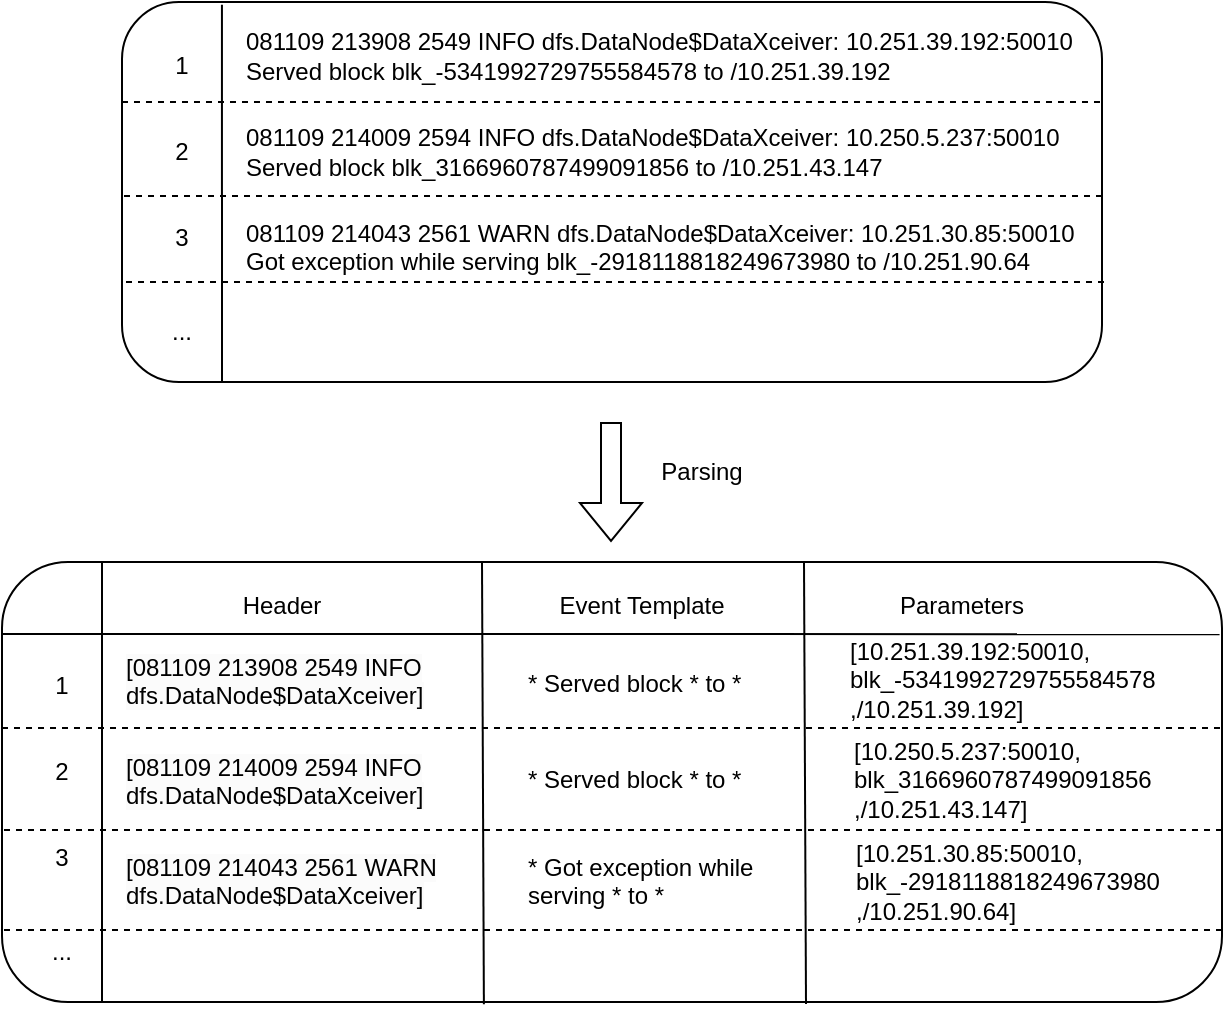 <mxfile version="22.1.18" type="github">
  <diagram name="第 1 页" id="_Fude6hzYYwnxvi_9eVL">
    <mxGraphModel dx="1562" dy="858" grid="1" gridSize="10" guides="1" tooltips="1" connect="1" arrows="1" fold="1" page="1" pageScale="1" pageWidth="827" pageHeight="1169" math="0" shadow="0">
      <root>
        <mxCell id="0" />
        <mxCell id="1" parent="0" />
        <mxCell id="_sK-IsYFyOJC5DxqXexI-1" value="" style="rounded=1;whiteSpace=wrap;html=1;" vertex="1" parent="1">
          <mxGeometry x="200" y="270" width="490" height="190" as="geometry" />
        </mxCell>
        <mxCell id="_sK-IsYFyOJC5DxqXexI-3" value="081109&amp;nbsp;213908&amp;nbsp;2549&amp;nbsp;INFO dfs.DataNode$DataXceiver:&amp;nbsp;10.251.39.192:50010&lt;br&gt;Served block blk_-5341992729755584578&amp;nbsp;to&amp;nbsp;/10.251.39.192&lt;p style=&quot;margin: 0px; font-variant-numeric: normal; font-variant-east-asian: normal; font-variant-alternates: normal; font-kerning: auto; font-optical-sizing: auto; font-feature-settings: normal; font-variation-settings: normal; font-variant-position: normal; font-stretch: normal; font-size: 13px; line-height: normal; font-family: &amp;quot;Helvetica Neue&amp;quot;; min-height: 15px;&quot; class=&quot;p2&quot;&gt;&lt;br&gt;&lt;/p&gt;081109&amp;nbsp;214009&amp;nbsp;2594&amp;nbsp;INFO dfs.DataNode$DataXceiver:&amp;nbsp;10.250.5.237:50010&lt;br&gt;Served block blk_3166960787499091856&amp;nbsp;to&amp;nbsp;/10.251.43.147&lt;p style=&quot;margin: 0px; font-variant-numeric: normal; font-variant-east-asian: normal; font-variant-alternates: normal; font-kerning: auto; font-optical-sizing: auto; font-feature-settings: normal; font-variation-settings: normal; font-variant-position: normal; font-stretch: normal; font-size: 13px; line-height: normal; font-family: &amp;quot;Helvetica Neue&amp;quot;; min-height: 15px;&quot; class=&quot;p2&quot;&gt;&lt;br&gt;&lt;/p&gt;081109&amp;nbsp;214043&amp;nbsp;2561&amp;nbsp;WARN dfs.DataNode$DataXceiver:&amp;nbsp;10.251.30.85:50010&lt;br&gt;Got exception&amp;nbsp;while&amp;nbsp;serving blk_-2918118818249673980&amp;nbsp;to&amp;nbsp;/10.251.90.64" style="text;html=1;align=left;verticalAlign=middle;resizable=0;points=[];autosize=1;strokeColor=none;fillColor=none;" vertex="1" parent="1">
          <mxGeometry x="260" y="280" width="440" height="130" as="geometry" />
        </mxCell>
        <mxCell id="_sK-IsYFyOJC5DxqXexI-4" value="1&lt;br&gt;&lt;br&gt;&lt;br&gt;2&lt;br&gt;&lt;br&gt;&lt;br&gt;3" style="text;html=1;strokeColor=none;fillColor=none;align=center;verticalAlign=middle;whiteSpace=wrap;rounded=0;" vertex="1" parent="1">
          <mxGeometry x="200" y="295" width="60" height="100" as="geometry" />
        </mxCell>
        <mxCell id="_sK-IsYFyOJC5DxqXexI-5" value="" style="endArrow=none;html=1;rounded=0;entryX=0.102;entryY=0.007;entryDx=0;entryDy=0;entryPerimeter=0;" edge="1" parent="1" target="_sK-IsYFyOJC5DxqXexI-1">
          <mxGeometry width="50" height="50" relative="1" as="geometry">
            <mxPoint x="250" y="460" as="sourcePoint" />
            <mxPoint x="250" y="280" as="targetPoint" />
          </mxGeometry>
        </mxCell>
        <mxCell id="_sK-IsYFyOJC5DxqXexI-7" value="" style="endArrow=none;dashed=1;html=1;rounded=0;entryX=0.977;entryY=0.308;entryDx=0;entryDy=0;entryPerimeter=0;" edge="1" parent="1" target="_sK-IsYFyOJC5DxqXexI-3">
          <mxGeometry width="50" height="50" relative="1" as="geometry">
            <mxPoint x="200" y="320" as="sourcePoint" />
            <mxPoint x="640" y="320" as="targetPoint" />
          </mxGeometry>
        </mxCell>
        <mxCell id="_sK-IsYFyOJC5DxqXexI-8" value="" style="endArrow=none;dashed=1;html=1;rounded=0;entryX=0.977;entryY=0.308;entryDx=0;entryDy=0;entryPerimeter=0;" edge="1" parent="1">
          <mxGeometry width="50" height="50" relative="1" as="geometry">
            <mxPoint x="201" y="367" as="sourcePoint" />
            <mxPoint x="691" y="367" as="targetPoint" />
          </mxGeometry>
        </mxCell>
        <mxCell id="_sK-IsYFyOJC5DxqXexI-9" value="" style="endArrow=none;dashed=1;html=1;rounded=0;entryX=0.977;entryY=0.308;entryDx=0;entryDy=0;entryPerimeter=0;" edge="1" parent="1">
          <mxGeometry width="50" height="50" relative="1" as="geometry">
            <mxPoint x="202" y="410" as="sourcePoint" />
            <mxPoint x="692" y="410" as="targetPoint" />
          </mxGeometry>
        </mxCell>
        <mxCell id="_sK-IsYFyOJC5DxqXexI-10" value="..." style="text;html=1;strokeColor=none;fillColor=none;align=center;verticalAlign=middle;whiteSpace=wrap;rounded=0;" vertex="1" parent="1">
          <mxGeometry x="200" y="420" width="60" height="30" as="geometry" />
        </mxCell>
        <mxCell id="_sK-IsYFyOJC5DxqXexI-11" value="" style="rounded=1;whiteSpace=wrap;html=1;" vertex="1" parent="1">
          <mxGeometry x="140" y="550" width="610" height="220" as="geometry" />
        </mxCell>
        <mxCell id="_sK-IsYFyOJC5DxqXexI-13" value="1&lt;br&gt;&lt;br&gt;&lt;br&gt;2&lt;br&gt;&lt;br&gt;&lt;br&gt;3" style="text;html=1;strokeColor=none;fillColor=none;align=center;verticalAlign=middle;whiteSpace=wrap;rounded=0;" vertex="1" parent="1">
          <mxGeometry x="140" y="605" width="60" height="100" as="geometry" />
        </mxCell>
        <mxCell id="_sK-IsYFyOJC5DxqXexI-14" value="" style="endArrow=none;html=1;rounded=0;" edge="1" parent="1">
          <mxGeometry width="50" height="50" relative="1" as="geometry">
            <mxPoint x="190" y="770" as="sourcePoint" />
            <mxPoint x="190" y="550" as="targetPoint" />
          </mxGeometry>
        </mxCell>
        <mxCell id="_sK-IsYFyOJC5DxqXexI-15" value="" style="endArrow=none;dashed=1;html=1;rounded=0;" edge="1" parent="1">
          <mxGeometry width="50" height="50" relative="1" as="geometry">
            <mxPoint x="140" y="633" as="sourcePoint" />
            <mxPoint x="750" y="633" as="targetPoint" />
          </mxGeometry>
        </mxCell>
        <mxCell id="_sK-IsYFyOJC5DxqXexI-16" value="" style="endArrow=none;dashed=1;html=1;rounded=0;entryX=1;entryY=0.577;entryDx=0;entryDy=0;entryPerimeter=0;" edge="1" parent="1">
          <mxGeometry width="50" height="50" relative="1" as="geometry">
            <mxPoint x="141" y="684" as="sourcePoint" />
            <mxPoint x="750" y="683.94" as="targetPoint" />
          </mxGeometry>
        </mxCell>
        <mxCell id="_sK-IsYFyOJC5DxqXexI-18" value="..." style="text;html=1;strokeColor=none;fillColor=none;align=center;verticalAlign=middle;whiteSpace=wrap;rounded=0;" vertex="1" parent="1">
          <mxGeometry x="140" y="730" width="60" height="30" as="geometry" />
        </mxCell>
        <mxCell id="_sK-IsYFyOJC5DxqXexI-19" value="" style="endArrow=none;html=1;rounded=0;entryX=0.998;entryY=0.164;entryDx=0;entryDy=0;entryPerimeter=0;" edge="1" parent="1" target="_sK-IsYFyOJC5DxqXexI-11">
          <mxGeometry width="50" height="50" relative="1" as="geometry">
            <mxPoint x="140" y="586" as="sourcePoint" />
            <mxPoint x="650" y="586" as="targetPoint" />
          </mxGeometry>
        </mxCell>
        <mxCell id="_sK-IsYFyOJC5DxqXexI-20" value="Header" style="text;html=1;strokeColor=none;fillColor=none;align=center;verticalAlign=middle;whiteSpace=wrap;rounded=0;" vertex="1" parent="1">
          <mxGeometry x="250" y="557" width="60" height="30" as="geometry" />
        </mxCell>
        <mxCell id="_sK-IsYFyOJC5DxqXexI-21" value="Event Template" style="text;html=1;strokeColor=none;fillColor=none;align=center;verticalAlign=middle;whiteSpace=wrap;rounded=0;" vertex="1" parent="1">
          <mxGeometry x="410" y="557" width="100" height="30" as="geometry" />
        </mxCell>
        <mxCell id="_sK-IsYFyOJC5DxqXexI-22" value="Parameters" style="text;html=1;strokeColor=none;fillColor=none;align=center;verticalAlign=middle;whiteSpace=wrap;rounded=0;" vertex="1" parent="1">
          <mxGeometry x="570" y="557" width="100" height="30" as="geometry" />
        </mxCell>
        <mxCell id="_sK-IsYFyOJC5DxqXexI-23" value="&lt;span style=&quot;color: rgb(0, 0, 0); font-family: Helvetica; font-size: 12px; font-style: normal; font-variant-ligatures: normal; font-variant-caps: normal; font-weight: 400; letter-spacing: normal; orphans: 2; text-align: left; text-indent: 0px; text-transform: none; widows: 2; word-spacing: 0px; -webkit-text-stroke-width: 0px; background-color: rgb(251, 251, 251); text-decoration-thickness: initial; text-decoration-style: initial; text-decoration-color: initial; float: none; display: inline !important;&quot;&gt;[081109&amp;nbsp;213908&amp;nbsp;2549&amp;nbsp;INFO dfs.DataNode$DataXceiver]&lt;/span&gt;" style="text;whiteSpace=wrap;html=1;" vertex="1" parent="1">
          <mxGeometry x="200" y="589" width="150" height="40" as="geometry" />
        </mxCell>
        <mxCell id="_sK-IsYFyOJC5DxqXexI-24" value="&lt;span style=&quot;color: rgb(0, 0, 0); font-family: Helvetica; font-size: 12px; font-style: normal; font-variant-ligatures: normal; font-variant-caps: normal; font-weight: 400; letter-spacing: normal; orphans: 2; text-align: left; text-indent: 0px; text-transform: none; widows: 2; word-spacing: 0px; -webkit-text-stroke-width: 0px; background-color: rgb(251, 251, 251); text-decoration-thickness: initial; text-decoration-style: initial; text-decoration-color: initial; float: none; display: inline !important;&quot;&gt;[081109&amp;nbsp;214009&amp;nbsp;2594&amp;nbsp;INFO dfs.DataNode$DataXceiver]&lt;/span&gt;" style="text;whiteSpace=wrap;html=1;" vertex="1" parent="1">
          <mxGeometry x="200" y="639" width="160" height="40" as="geometry" />
        </mxCell>
        <mxCell id="_sK-IsYFyOJC5DxqXexI-25" value="&lt;span style=&quot;color: rgb(0, 0, 0); font-family: Helvetica; font-size: 12px; font-style: normal; font-variant-ligatures: normal; font-variant-caps: normal; font-weight: 400; letter-spacing: normal; orphans: 2; text-align: left; text-indent: 0px; text-transform: none; widows: 2; word-spacing: 0px; -webkit-text-stroke-width: 0px; background-color: rgb(251, 251, 251); text-decoration-thickness: initial; text-decoration-style: initial; text-decoration-color: initial; float: none; display: inline !important;&quot;&gt;[081109&amp;nbsp;214043&amp;nbsp;2561&amp;nbsp;WARN dfs.DataNode$DataXceiver]&lt;/span&gt;" style="text;whiteSpace=wrap;html=1;" vertex="1" parent="1">
          <mxGeometry x="200" y="689" width="160" height="40" as="geometry" />
        </mxCell>
        <mxCell id="_sK-IsYFyOJC5DxqXexI-27" value="* Served block * to *" style="text;whiteSpace=wrap;" vertex="1" parent="1">
          <mxGeometry x="401" y="597" width="140" height="40" as="geometry" />
        </mxCell>
        <mxCell id="_sK-IsYFyOJC5DxqXexI-28" value="" style="endArrow=none;dashed=1;html=1;rounded=0;entryX=1;entryY=0.577;entryDx=0;entryDy=0;entryPerimeter=0;" edge="1" parent="1">
          <mxGeometry width="50" height="50" relative="1" as="geometry">
            <mxPoint x="141" y="734" as="sourcePoint" />
            <mxPoint x="750" y="734" as="targetPoint" />
          </mxGeometry>
        </mxCell>
        <mxCell id="_sK-IsYFyOJC5DxqXexI-29" value="* Served block * to *" style="text;whiteSpace=wrap;" vertex="1" parent="1">
          <mxGeometry x="401" y="645" width="140" height="40" as="geometry" />
        </mxCell>
        <mxCell id="_sK-IsYFyOJC5DxqXexI-30" value="* Got exception while serving * to *" style="text;whiteSpace=wrap;" vertex="1" parent="1">
          <mxGeometry x="401" y="689" width="140" height="40" as="geometry" />
        </mxCell>
        <mxCell id="_sK-IsYFyOJC5DxqXexI-32" value="[10.251.39.192:50010,&lt;br&gt;blk_-5341992729755584578&lt;br&gt;,/10.251.39.192]" style="text;html=1;strokeColor=none;fillColor=none;align=left;verticalAlign=middle;whiteSpace=wrap;rounded=0;" vertex="1" parent="1">
          <mxGeometry x="562" y="594" width="160" height="30" as="geometry" />
        </mxCell>
        <mxCell id="_sK-IsYFyOJC5DxqXexI-35" value="[10.251.30.85:50010,&lt;br&gt;blk_-2918118818249673980&lt;br&gt;,/10.251.90.64]" style="text;html=1;strokeColor=none;fillColor=none;align=left;verticalAlign=middle;whiteSpace=wrap;rounded=0;" vertex="1" parent="1">
          <mxGeometry x="565" y="695" width="160" height="30" as="geometry" />
        </mxCell>
        <mxCell id="_sK-IsYFyOJC5DxqXexI-36" value="[10.250.5.237:50010,&lt;br&gt;blk_3166960787499091856&lt;br&gt;,/10.251.43.147]" style="text;html=1;strokeColor=none;fillColor=none;align=left;verticalAlign=middle;whiteSpace=wrap;rounded=0;" vertex="1" parent="1">
          <mxGeometry x="564" y="644" width="160" height="30" as="geometry" />
        </mxCell>
        <mxCell id="_sK-IsYFyOJC5DxqXexI-38" value="" style="shape=flexArrow;endArrow=classic;html=1;rounded=0;" edge="1" parent="1">
          <mxGeometry width="50" height="50" relative="1" as="geometry">
            <mxPoint x="444.5" y="480" as="sourcePoint" />
            <mxPoint x="444.5" y="540" as="targetPoint" />
          </mxGeometry>
        </mxCell>
        <mxCell id="_sK-IsYFyOJC5DxqXexI-40" value="Parsing" style="text;html=1;strokeColor=none;fillColor=none;align=center;verticalAlign=middle;whiteSpace=wrap;rounded=0;" vertex="1" parent="1">
          <mxGeometry x="460" y="490" width="60" height="30" as="geometry" />
        </mxCell>
        <mxCell id="_sK-IsYFyOJC5DxqXexI-41" value="" style="endArrow=none;html=1;rounded=0;exitX=0.395;exitY=1.005;exitDx=0;exitDy=0;exitPerimeter=0;" edge="1" parent="1" source="_sK-IsYFyOJC5DxqXexI-11">
          <mxGeometry width="50" height="50" relative="1" as="geometry">
            <mxPoint x="380" y="690" as="sourcePoint" />
            <mxPoint x="380" y="550" as="targetPoint" />
          </mxGeometry>
        </mxCell>
        <mxCell id="_sK-IsYFyOJC5DxqXexI-42" value="" style="endArrow=none;html=1;rounded=0;exitX=0.395;exitY=1.005;exitDx=0;exitDy=0;exitPerimeter=0;" edge="1" parent="1">
          <mxGeometry width="50" height="50" relative="1" as="geometry">
            <mxPoint x="542" y="771" as="sourcePoint" />
            <mxPoint x="541" y="550" as="targetPoint" />
          </mxGeometry>
        </mxCell>
      </root>
    </mxGraphModel>
  </diagram>
</mxfile>
